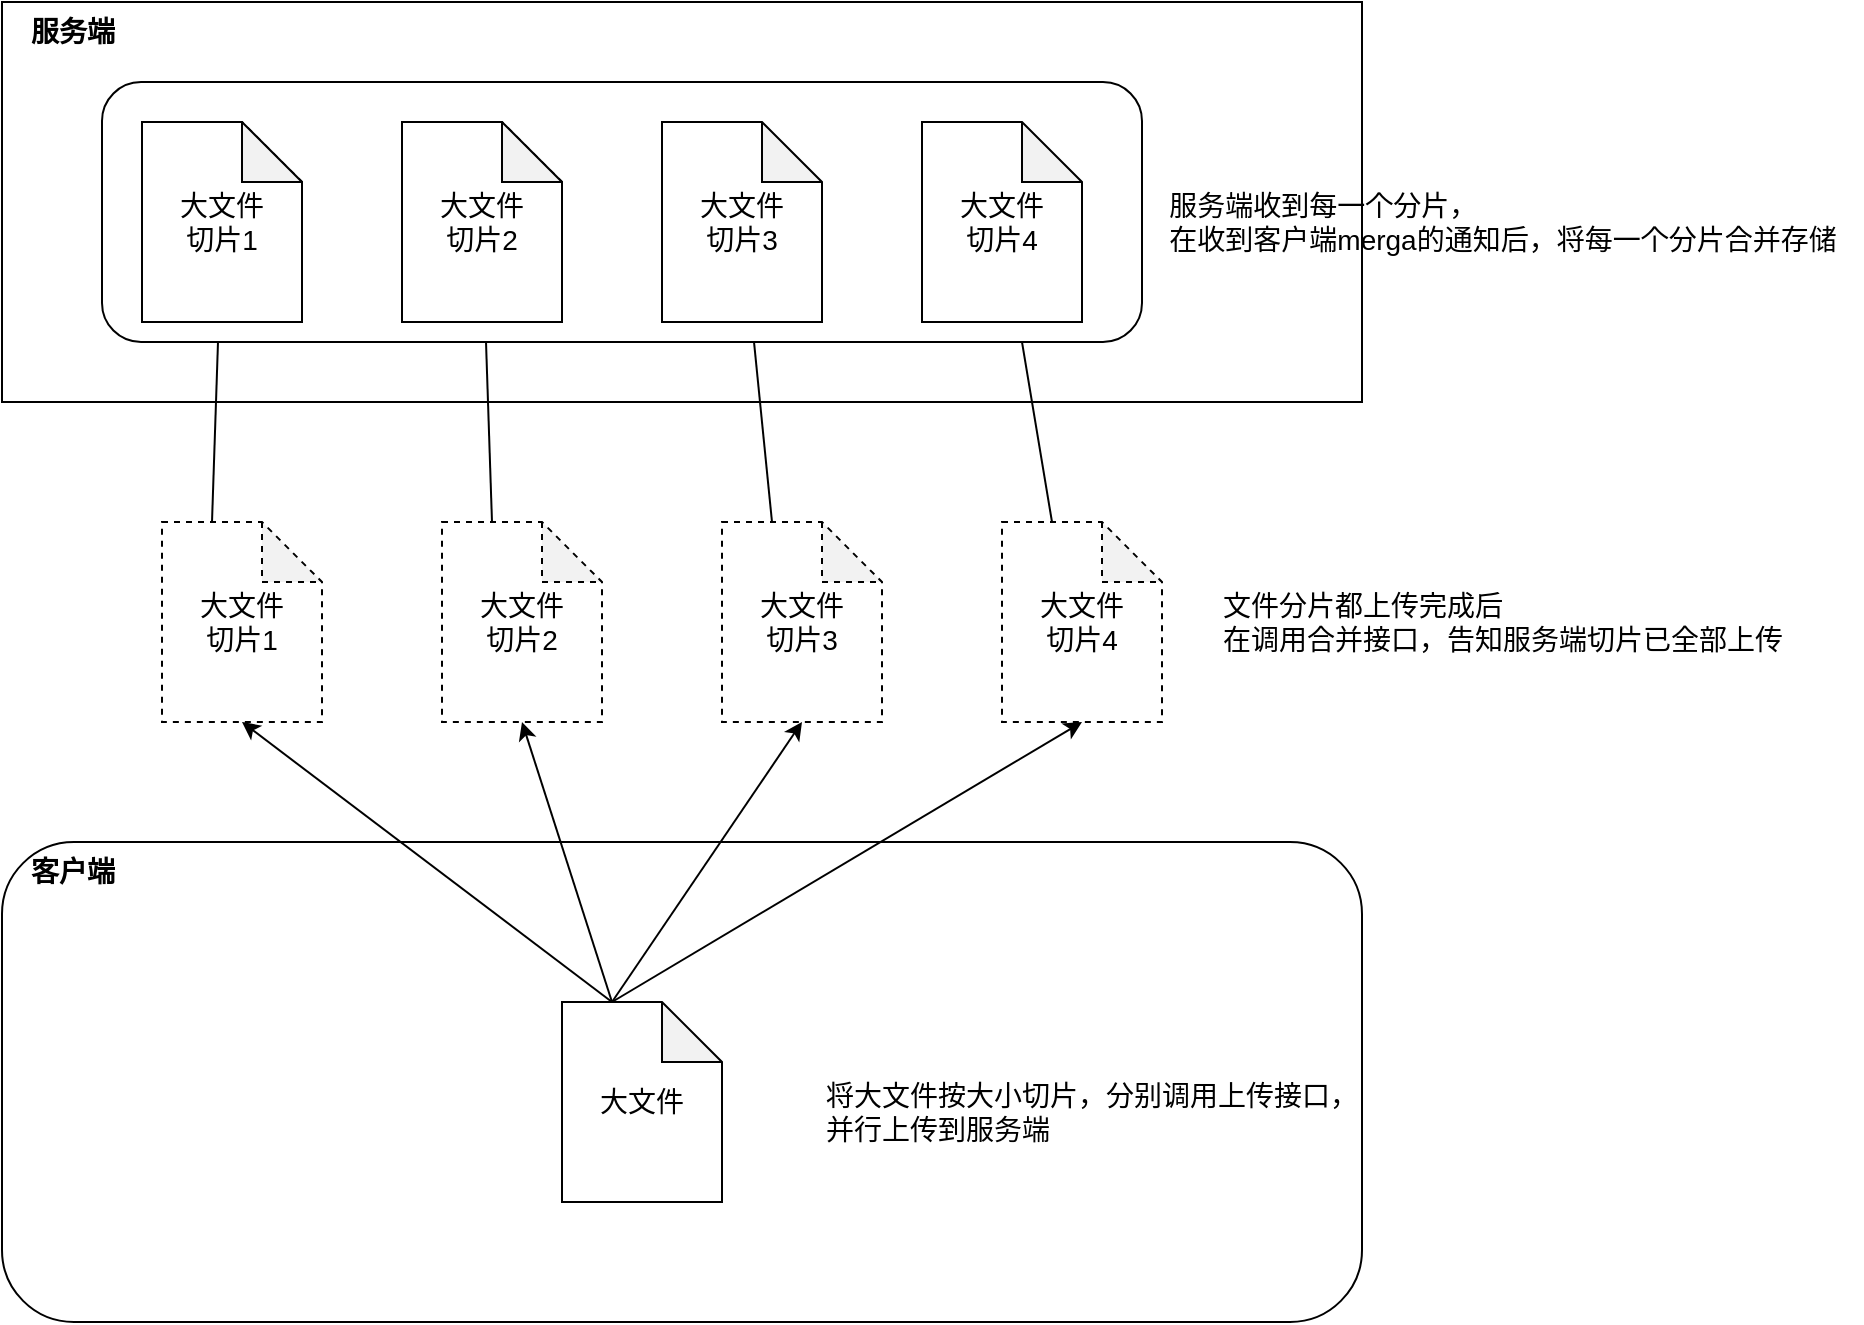 <mxfile>
    <diagram id="6ZHCicHBG-T2Gt-kvOYx" name="第 1 页">
        <mxGraphModel dx="1173" dy="633" grid="1" gridSize="10" guides="1" tooltips="1" connect="1" arrows="1" fold="1" page="1" pageScale="1" pageWidth="1200" pageHeight="1920" math="0" shadow="0">
            <root>
                <mxCell id="0"/>
                <mxCell id="1" parent="0"/>
                <mxCell id="4" value="" style="rounded=0;whiteSpace=wrap;html=1;" vertex="1" parent="1">
                    <mxGeometry x="280" y="20" width="680" height="200" as="geometry"/>
                </mxCell>
                <mxCell id="5" value="服务端" style="text;html=1;align=center;verticalAlign=middle;resizable=0;points=[];autosize=1;strokeColor=none;fillColor=none;fontSize=14;fontStyle=1" vertex="1" parent="1">
                    <mxGeometry x="280" y="20" width="70" height="30" as="geometry"/>
                </mxCell>
                <mxCell id="6" value="" style="rounded=1;whiteSpace=wrap;html=1;fontSize=14;" vertex="1" parent="1">
                    <mxGeometry x="280" y="440" width="680" height="240" as="geometry"/>
                </mxCell>
                <mxCell id="7" value="客户端" style="text;html=1;align=center;verticalAlign=middle;resizable=0;points=[];autosize=1;strokeColor=none;fillColor=none;fontSize=14;fontStyle=1" vertex="1" parent="1">
                    <mxGeometry x="280" y="440" width="70" height="30" as="geometry"/>
                </mxCell>
                <mxCell id="13" style="edgeStyle=none;html=1;exitX=0;exitY=0;exitDx=25;exitDy=0;exitPerimeter=0;entryX=0.5;entryY=1;entryDx=0;entryDy=0;entryPerimeter=0;fontSize=14;" edge="1" parent="1" source="8" target="9">
                    <mxGeometry relative="1" as="geometry"/>
                </mxCell>
                <mxCell id="14" style="edgeStyle=none;html=1;entryX=0.5;entryY=1;entryDx=0;entryDy=0;entryPerimeter=0;fontSize=14;exitX=0;exitY=0;exitDx=25;exitDy=0;exitPerimeter=0;" edge="1" parent="1" source="8" target="10">
                    <mxGeometry relative="1" as="geometry">
                        <mxPoint x="580" y="510" as="sourcePoint"/>
                    </mxGeometry>
                </mxCell>
                <mxCell id="16" style="edgeStyle=none;html=1;exitX=0;exitY=0;exitDx=25;exitDy=0;exitPerimeter=0;entryX=0.5;entryY=1;entryDx=0;entryDy=0;entryPerimeter=0;fontSize=14;" edge="1" parent="1" source="8" target="12">
                    <mxGeometry relative="1" as="geometry"/>
                </mxCell>
                <mxCell id="8" value="大文件" style="shape=note;whiteSpace=wrap;html=1;backgroundOutline=1;darkOpacity=0.05;fontSize=14;" vertex="1" parent="1">
                    <mxGeometry x="560" y="520" width="80" height="100" as="geometry"/>
                </mxCell>
                <mxCell id="29" style="edgeStyle=none;html=1;exitX=0;exitY=0;exitDx=25;exitDy=0;exitPerimeter=0;fontSize=14;" edge="1" parent="1" source="9" target="24">
                    <mxGeometry relative="1" as="geometry"/>
                </mxCell>
                <mxCell id="9" value="大文件&lt;br&gt;切片1" style="shape=note;whiteSpace=wrap;html=1;backgroundOutline=1;darkOpacity=0.05;fontSize=14;dashed=1;" vertex="1" parent="1">
                    <mxGeometry x="360" y="280" width="80" height="100" as="geometry"/>
                </mxCell>
                <mxCell id="30" style="edgeStyle=none;html=1;exitX=0;exitY=0;exitDx=25;exitDy=0;exitPerimeter=0;fontSize=14;" edge="1" parent="1" source="10" target="25">
                    <mxGeometry relative="1" as="geometry"/>
                </mxCell>
                <mxCell id="10" value="大文件&lt;br&gt;切片2" style="shape=note;whiteSpace=wrap;html=1;backgroundOutline=1;darkOpacity=0.05;fontSize=14;dashed=1;" vertex="1" parent="1">
                    <mxGeometry x="500" y="280" width="80" height="100" as="geometry"/>
                </mxCell>
                <mxCell id="31" style="edgeStyle=none;html=1;exitX=0;exitY=0;exitDx=25;exitDy=0;exitPerimeter=0;fontSize=14;" edge="1" parent="1" source="11" target="23">
                    <mxGeometry relative="1" as="geometry"/>
                </mxCell>
                <mxCell id="11" value="大文件&lt;br&gt;切片3" style="shape=note;whiteSpace=wrap;html=1;backgroundOutline=1;darkOpacity=0.05;fontSize=14;dashed=1;" vertex="1" parent="1">
                    <mxGeometry x="640" y="280" width="80" height="100" as="geometry"/>
                </mxCell>
                <mxCell id="12" value="大文件&lt;br&gt;切片4" style="shape=note;whiteSpace=wrap;html=1;backgroundOutline=1;darkOpacity=0.05;fontSize=14;dashed=1;" vertex="1" parent="1">
                    <mxGeometry x="780" y="280" width="80" height="100" as="geometry"/>
                </mxCell>
                <mxCell id="32" style="edgeStyle=none;html=1;exitX=0;exitY=0;exitDx=25;exitDy=0;exitPerimeter=0;fontSize=14;" edge="1" parent="1" source="12" target="22">
                    <mxGeometry relative="1" as="geometry"/>
                </mxCell>
                <mxCell id="15" style="edgeStyle=none;html=1;fontSize=14;exitX=0;exitY=0;exitDx=25;exitDy=0;exitPerimeter=0;entryX=0.5;entryY=1;entryDx=0;entryDy=0;entryPerimeter=0;" edge="1" parent="1" source="8" target="11">
                    <mxGeometry relative="1" as="geometry">
                        <mxPoint x="595" y="530" as="sourcePoint"/>
                        <mxPoint x="680" y="370" as="targetPoint"/>
                    </mxGeometry>
                </mxCell>
                <mxCell id="17" value="将大文件按大小切片，分别调用上传接口，&lt;br&gt;并行上传到服务端" style="text;html=1;align=left;verticalAlign=middle;resizable=0;points=[];autosize=1;strokeColor=none;fillColor=none;fontSize=14;" vertex="1" parent="1">
                    <mxGeometry x="690" y="550" width="290" height="50" as="geometry"/>
                </mxCell>
                <mxCell id="18" value="&lt;div style=&quot;text-align: left;&quot;&gt;&lt;span style=&quot;background-color: initial;&quot;&gt;文件分片都上传完成后&lt;/span&gt;&lt;/div&gt;在调用合并接口，告知服务端切片已全部上传" style="text;html=1;align=center;verticalAlign=middle;resizable=0;points=[];autosize=1;strokeColor=none;fillColor=none;fontSize=14;" vertex="1" parent="1">
                    <mxGeometry x="880" y="305" width="300" height="50" as="geometry"/>
                </mxCell>
                <mxCell id="33" value="" style="rounded=1;whiteSpace=wrap;html=1;fontSize=14;" vertex="1" parent="1">
                    <mxGeometry x="330" y="60" width="520" height="130" as="geometry"/>
                </mxCell>
                <mxCell id="19" value="大文件&lt;br&gt;切片1" style="shape=note;whiteSpace=wrap;html=1;backgroundOutline=1;darkOpacity=0.05;fontSize=14;dashed=1;" vertex="1" parent="1">
                    <mxGeometry x="350" y="80" width="80" height="100" as="geometry"/>
                </mxCell>
                <mxCell id="20" value="大文件&lt;br&gt;切片2" style="shape=note;whiteSpace=wrap;html=1;backgroundOutline=1;darkOpacity=0.05;fontSize=14;dashed=1;" vertex="1" parent="1">
                    <mxGeometry x="480" y="80" width="80" height="100" as="geometry"/>
                </mxCell>
                <mxCell id="22" value="大文件&lt;br&gt;切片4" style="shape=note;whiteSpace=wrap;html=1;backgroundOutline=1;darkOpacity=0.05;fontSize=14;" vertex="1" parent="1">
                    <mxGeometry x="740" y="80" width="80" height="100" as="geometry"/>
                </mxCell>
                <mxCell id="23" value="大文件&lt;br&gt;切片3" style="shape=note;whiteSpace=wrap;html=1;backgroundOutline=1;darkOpacity=0.05;fontSize=14;" vertex="1" parent="1">
                    <mxGeometry x="610" y="80" width="80" height="100" as="geometry"/>
                </mxCell>
                <mxCell id="24" value="大文件&lt;br&gt;切片1" style="shape=note;whiteSpace=wrap;html=1;backgroundOutline=1;darkOpacity=0.05;fontSize=14;" vertex="1" parent="1">
                    <mxGeometry x="350" y="80" width="80" height="100" as="geometry"/>
                </mxCell>
                <mxCell id="25" value="大文件&lt;br&gt;切片2" style="shape=note;whiteSpace=wrap;html=1;backgroundOutline=1;darkOpacity=0.05;fontSize=14;" vertex="1" parent="1">
                    <mxGeometry x="480" y="80" width="80" height="100" as="geometry"/>
                </mxCell>
                <mxCell id="34" value="&lt;div style=&quot;text-align: left;&quot;&gt;&lt;span style=&quot;background-color: initial;&quot;&gt;服务端收到每一个分片，&lt;/span&gt;&lt;/div&gt;&lt;div style=&quot;text-align: left;&quot;&gt;&lt;span style=&quot;background-color: initial;&quot;&gt;在收到客户端merga的通知后，将每一个分片合并存储&lt;/span&gt;&lt;/div&gt;" style="text;html=1;align=center;verticalAlign=middle;resizable=0;points=[];autosize=1;strokeColor=none;fillColor=none;fontSize=14;" vertex="1" parent="1">
                    <mxGeometry x="850" y="105" width="360" height="50" as="geometry"/>
                </mxCell>
            </root>
        </mxGraphModel>
    </diagram>
</mxfile>